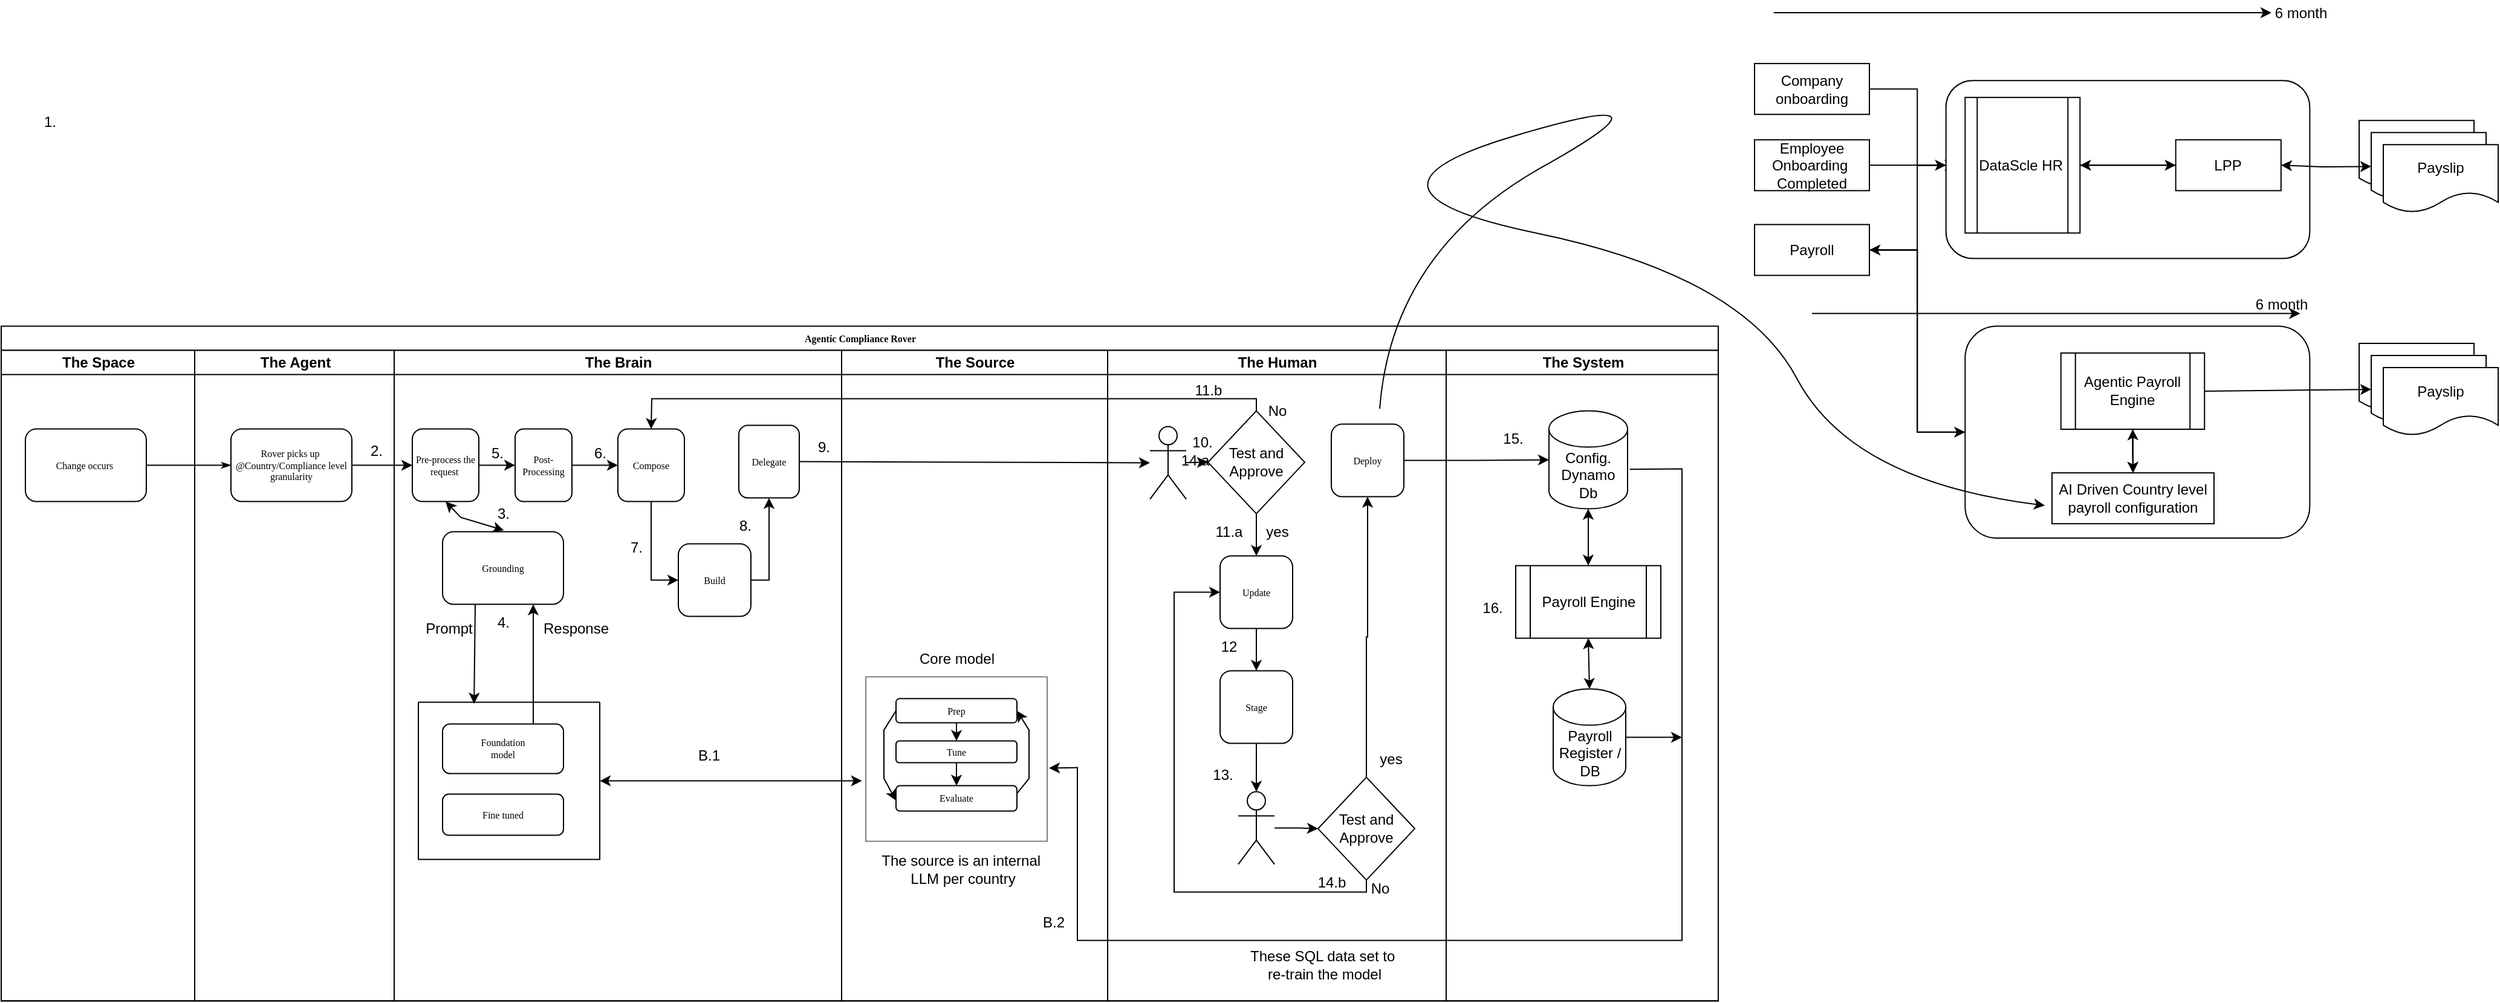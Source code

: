 <mxfile version="26.0.9" pages="2">
  <diagram name="Page-1" id="74e2e168-ea6b-b213-b513-2b3c1d86103e">
    <mxGraphModel dx="1674" dy="907" grid="1" gridSize="10" guides="1" tooltips="1" connect="1" arrows="1" fold="1" page="1" pageScale="1" pageWidth="1100" pageHeight="850" background="none" math="0" shadow="0">
      <root>
        <mxCell id="0" />
        <mxCell id="1" parent="0" />
        <mxCell id="77e6c97f196da883-1" value="Agentic Compliance Rover" style="swimlane;html=1;childLayout=stackLayout;startSize=20;rounded=0;shadow=0;labelBackgroundColor=none;strokeWidth=1;fontFamily=Verdana;fontSize=8;align=center;" parent="1" vertex="1">
          <mxGeometry x="80" y="381.8" width="1420" height="558" as="geometry" />
        </mxCell>
        <mxCell id="77e6c97f196da883-2" value="The Space" style="swimlane;html=1;startSize=20;" parent="77e6c97f196da883-1" vertex="1">
          <mxGeometry y="20" width="160" height="538" as="geometry" />
        </mxCell>
        <mxCell id="77e6c97f196da883-8" value="Change occurs&amp;nbsp;" style="rounded=1;whiteSpace=wrap;html=1;shadow=0;labelBackgroundColor=none;strokeWidth=1;fontFamily=Verdana;fontSize=8;align=center;" parent="77e6c97f196da883-2" vertex="1">
          <mxGeometry x="20" y="65" width="100" height="60" as="geometry" />
        </mxCell>
        <mxCell id="77e6c97f196da883-26" style="edgeStyle=orthogonalEdgeStyle;rounded=1;html=1;labelBackgroundColor=none;startArrow=none;startFill=0;startSize=5;endArrow=classicThin;endFill=1;endSize=5;jettySize=auto;orthogonalLoop=1;strokeWidth=1;fontFamily=Verdana;fontSize=8" parent="77e6c97f196da883-1" source="77e6c97f196da883-8" target="77e6c97f196da883-11" edge="1">
          <mxGeometry relative="1" as="geometry" />
        </mxCell>
        <mxCell id="77e6c97f196da883-3" value="The Agent" style="swimlane;html=1;startSize=20;" parent="77e6c97f196da883-1" vertex="1">
          <mxGeometry x="160" y="20" width="165" height="538" as="geometry" />
        </mxCell>
        <mxCell id="77e6c97f196da883-11" value="Rover picks up&amp;nbsp;&lt;div&gt;@Country/Compliance level granularity&lt;/div&gt;" style="rounded=1;whiteSpace=wrap;html=1;shadow=0;labelBackgroundColor=none;strokeWidth=1;fontFamily=Verdana;fontSize=8;align=center;" parent="77e6c97f196da883-3" vertex="1">
          <mxGeometry x="30" y="65" width="100" height="60" as="geometry" />
        </mxCell>
        <mxCell id="560VugEVmW1fnqmGFaWP-62" value="2." style="text;html=1;align=center;verticalAlign=middle;resizable=0;points=[];autosize=1;strokeColor=none;fillColor=none;" parent="77e6c97f196da883-3" vertex="1">
          <mxGeometry x="135" y="68" width="30" height="30" as="geometry" />
        </mxCell>
        <mxCell id="77e6c97f196da883-4" value="The Brain" style="swimlane;html=1;startSize=20;" parent="77e6c97f196da883-1" vertex="1">
          <mxGeometry x="325" y="20" width="370" height="538" as="geometry" />
        </mxCell>
        <mxCell id="560VugEVmW1fnqmGFaWP-27" style="edgeStyle=orthogonalEdgeStyle;rounded=0;orthogonalLoop=1;jettySize=auto;html=1;exitX=1;exitY=0.5;exitDx=0;exitDy=0;entryX=0;entryY=0.5;entryDx=0;entryDy=0;" parent="77e6c97f196da883-4" source="77e6c97f196da883-12" target="560VugEVmW1fnqmGFaWP-24" edge="1">
          <mxGeometry relative="1" as="geometry" />
        </mxCell>
        <mxCell id="77e6c97f196da883-12" value="Pre-process the request&amp;nbsp;" style="rounded=1;whiteSpace=wrap;html=1;shadow=0;labelBackgroundColor=none;strokeWidth=1;fontFamily=Verdana;fontSize=8;align=center;" parent="77e6c97f196da883-4" vertex="1">
          <mxGeometry x="15" y="65" width="55" height="60" as="geometry" />
        </mxCell>
        <mxCell id="560VugEVmW1fnqmGFaWP-3" value="Grounding" style="rounded=1;whiteSpace=wrap;html=1;shadow=0;labelBackgroundColor=none;strokeWidth=1;fontFamily=Verdana;fontSize=8;align=center;" parent="77e6c97f196da883-4" vertex="1">
          <mxGeometry x="40" y="150" width="100" height="60" as="geometry" />
        </mxCell>
        <mxCell id="560VugEVmW1fnqmGFaWP-1" value="" style="endArrow=classic;html=1;rounded=0;exitX=0.5;exitY=1;exitDx=0;exitDy=0;entryX=0.307;entryY=0.009;entryDx=0;entryDy=0;entryPerimeter=0;" parent="77e6c97f196da883-4" target="560VugEVmW1fnqmGFaWP-15" edge="1">
          <mxGeometry width="50" height="50" relative="1" as="geometry">
            <mxPoint x="67" y="210" as="sourcePoint" />
            <mxPoint x="67" y="260" as="targetPoint" />
          </mxGeometry>
        </mxCell>
        <mxCell id="77e6c97f196da883-15" value="Foundation&lt;div&gt;model&lt;/div&gt;" style="rounded=1;whiteSpace=wrap;html=1;shadow=0;labelBackgroundColor=none;strokeWidth=1;fontFamily=Verdana;fontSize=8;align=center;" parent="77e6c97f196da883-4" vertex="1">
          <mxGeometry x="40" y="309" width="100" height="41" as="geometry" />
        </mxCell>
        <mxCell id="560VugEVmW1fnqmGFaWP-15" value="" style="swimlane;startSize=0;" parent="77e6c97f196da883-4" vertex="1">
          <mxGeometry x="20" y="291" width="150" height="130" as="geometry" />
        </mxCell>
        <mxCell id="560VugEVmW1fnqmGFaWP-8" value="Fine tuned" style="rounded=1;whiteSpace=wrap;html=1;shadow=0;labelBackgroundColor=none;strokeWidth=1;fontFamily=Verdana;fontSize=8;align=center;" parent="560VugEVmW1fnqmGFaWP-15" vertex="1">
          <mxGeometry x="20" y="76" width="100" height="34" as="geometry" />
        </mxCell>
        <mxCell id="560VugEVmW1fnqmGFaWP-20" value="" style="endArrow=classic;html=1;rounded=0;exitX=0.75;exitY=0;exitDx=0;exitDy=0;entryX=0.75;entryY=1;entryDx=0;entryDy=0;" parent="77e6c97f196da883-4" source="77e6c97f196da883-15" target="560VugEVmW1fnqmGFaWP-3" edge="1">
          <mxGeometry width="50" height="50" relative="1" as="geometry">
            <mxPoint x="70" y="170" as="sourcePoint" />
            <mxPoint x="120" y="120" as="targetPoint" />
          </mxGeometry>
        </mxCell>
        <mxCell id="560VugEVmW1fnqmGFaWP-22" value="Response" style="text;html=1;align=center;verticalAlign=middle;resizable=0;points=[];autosize=1;strokeColor=none;fillColor=none;" parent="77e6c97f196da883-4" vertex="1">
          <mxGeometry x="110" y="215" width="80" height="30" as="geometry" />
        </mxCell>
        <mxCell id="560VugEVmW1fnqmGFaWP-29" value="" style="edgeStyle=orthogonalEdgeStyle;rounded=0;orthogonalLoop=1;jettySize=auto;html=1;" parent="77e6c97f196da883-4" source="560VugEVmW1fnqmGFaWP-24" target="560VugEVmW1fnqmGFaWP-28" edge="1">
          <mxGeometry relative="1" as="geometry" />
        </mxCell>
        <mxCell id="560VugEVmW1fnqmGFaWP-24" value="Post-Processing" style="rounded=1;whiteSpace=wrap;html=1;shadow=0;labelBackgroundColor=none;strokeWidth=1;fontFamily=Verdana;fontSize=8;align=center;" parent="77e6c97f196da883-4" vertex="1">
          <mxGeometry x="100" y="65" width="47" height="60" as="geometry" />
        </mxCell>
        <mxCell id="560VugEVmW1fnqmGFaWP-31" value="" style="edgeStyle=orthogonalEdgeStyle;rounded=0;orthogonalLoop=1;jettySize=auto;html=1;entryX=0;entryY=0.5;entryDx=0;entryDy=0;" parent="77e6c97f196da883-4" source="560VugEVmW1fnqmGFaWP-28" target="560VugEVmW1fnqmGFaWP-30" edge="1">
          <mxGeometry relative="1" as="geometry">
            <Array as="points">
              <mxPoint x="212" y="190" />
            </Array>
          </mxGeometry>
        </mxCell>
        <mxCell id="560VugEVmW1fnqmGFaWP-28" value="Compose" style="rounded=1;whiteSpace=wrap;html=1;shadow=0;labelBackgroundColor=none;strokeWidth=1;fontFamily=Verdana;fontSize=8;align=center;" parent="77e6c97f196da883-4" vertex="1">
          <mxGeometry x="185" y="65" width="55" height="60" as="geometry" />
        </mxCell>
        <mxCell id="560VugEVmW1fnqmGFaWP-33" value="" style="edgeStyle=orthogonalEdgeStyle;rounded=0;orthogonalLoop=1;jettySize=auto;html=1;exitX=1;exitY=0.5;exitDx=0;exitDy=0;" parent="77e6c97f196da883-4" source="560VugEVmW1fnqmGFaWP-30" target="560VugEVmW1fnqmGFaWP-32" edge="1">
          <mxGeometry relative="1" as="geometry">
            <Array as="points">
              <mxPoint x="310" y="190" />
            </Array>
          </mxGeometry>
        </mxCell>
        <mxCell id="560VugEVmW1fnqmGFaWP-30" value="Build" style="rounded=1;whiteSpace=wrap;html=1;shadow=0;labelBackgroundColor=none;strokeWidth=1;fontFamily=Verdana;fontSize=8;align=center;" parent="77e6c97f196da883-4" vertex="1">
          <mxGeometry x="235" y="160" width="60" height="60" as="geometry" />
        </mxCell>
        <mxCell id="560VugEVmW1fnqmGFaWP-21" value="Prompt" style="text;html=1;align=center;verticalAlign=middle;resizable=0;points=[];autosize=1;strokeColor=none;fillColor=none;" parent="77e6c97f196da883-4" vertex="1">
          <mxGeometry x="15" y="215" width="60" height="30" as="geometry" />
        </mxCell>
        <mxCell id="560VugEVmW1fnqmGFaWP-32" value="Delegate" style="rounded=1;whiteSpace=wrap;html=1;shadow=0;labelBackgroundColor=none;strokeWidth=1;fontFamily=Verdana;fontSize=8;align=center;" parent="77e6c97f196da883-4" vertex="1">
          <mxGeometry x="285" y="62" width="50" height="60" as="geometry" />
        </mxCell>
        <mxCell id="560VugEVmW1fnqmGFaWP-63" value="" style="endArrow=classic;startArrow=classic;html=1;rounded=0;entryX=0.5;entryY=1;entryDx=0;entryDy=0;exitX=0.522;exitY=0.961;exitDx=0;exitDy=0;exitPerimeter=0;" parent="77e6c97f196da883-4" source="560VugEVmW1fnqmGFaWP-64" target="77e6c97f196da883-12" edge="1">
          <mxGeometry width="50" height="50" relative="1" as="geometry">
            <mxPoint x="-30" y="190" as="sourcePoint" />
            <mxPoint x="20" y="140" as="targetPoint" />
            <Array as="points">
              <mxPoint x="55" y="138" />
            </Array>
          </mxGeometry>
        </mxCell>
        <mxCell id="560VugEVmW1fnqmGFaWP-64" value="3." style="text;html=1;align=center;verticalAlign=middle;resizable=0;points=[];autosize=1;strokeColor=none;fillColor=none;" parent="77e6c97f196da883-4" vertex="1">
          <mxGeometry x="75" y="120" width="30" height="30" as="geometry" />
        </mxCell>
        <mxCell id="560VugEVmW1fnqmGFaWP-65" value="4." style="text;html=1;align=center;verticalAlign=middle;resizable=0;points=[];autosize=1;strokeColor=none;fillColor=none;" parent="77e6c97f196da883-4" vertex="1">
          <mxGeometry x="75" y="210" width="30" height="30" as="geometry" />
        </mxCell>
        <mxCell id="560VugEVmW1fnqmGFaWP-66" value="5." style="text;html=1;align=center;verticalAlign=middle;resizable=0;points=[];autosize=1;strokeColor=none;fillColor=none;" parent="77e6c97f196da883-4" vertex="1">
          <mxGeometry x="70" y="70" width="30" height="30" as="geometry" />
        </mxCell>
        <mxCell id="560VugEVmW1fnqmGFaWP-67" value="6." style="text;html=1;align=center;verticalAlign=middle;resizable=0;points=[];autosize=1;strokeColor=none;fillColor=none;" parent="77e6c97f196da883-4" vertex="1">
          <mxGeometry x="155" y="70" width="30" height="30" as="geometry" />
        </mxCell>
        <mxCell id="560VugEVmW1fnqmGFaWP-68" value="7." style="text;html=1;align=center;verticalAlign=middle;resizable=0;points=[];autosize=1;strokeColor=none;fillColor=none;" parent="77e6c97f196da883-4" vertex="1">
          <mxGeometry x="185" y="148" width="30" height="30" as="geometry" />
        </mxCell>
        <mxCell id="560VugEVmW1fnqmGFaWP-78" value="8." style="text;html=1;align=center;verticalAlign=middle;resizable=0;points=[];autosize=1;strokeColor=none;fillColor=none;" parent="77e6c97f196da883-4" vertex="1">
          <mxGeometry x="275" y="130" width="30" height="30" as="geometry" />
        </mxCell>
        <mxCell id="560VugEVmW1fnqmGFaWP-79" value="9." style="text;html=1;align=center;verticalAlign=middle;resizable=0;points=[];autosize=1;strokeColor=none;fillColor=none;" parent="77e6c97f196da883-4" vertex="1">
          <mxGeometry x="340" y="65" width="30" height="30" as="geometry" />
        </mxCell>
        <mxCell id="560VugEVmW1fnqmGFaWP-108" value="B.1" style="text;html=1;align=center;verticalAlign=middle;resizable=0;points=[];autosize=1;strokeColor=none;fillColor=none;" parent="77e6c97f196da883-4" vertex="1">
          <mxGeometry x="240" y="320" width="40" height="30" as="geometry" />
        </mxCell>
        <mxCell id="77e6c97f196da883-5" value="The Source" style="swimlane;html=1;startSize=20;" parent="77e6c97f196da883-1" vertex="1">
          <mxGeometry x="695" y="20" width="220" height="538" as="geometry" />
        </mxCell>
        <mxCell id="560VugEVmW1fnqmGFaWP-13" value="" style="swimlane;startSize=0;fillColor=light-dark(#121212,#EDEDED);opacity=50;" parent="77e6c97f196da883-5" vertex="1">
          <mxGeometry x="20" y="270" width="150" height="136" as="geometry" />
        </mxCell>
        <mxCell id="77e6c97f196da883-17" value="Prep" style="rounded=1;whiteSpace=wrap;html=1;shadow=0;labelBackgroundColor=none;strokeWidth=1;fontFamily=Verdana;fontSize=8;align=center;" parent="560VugEVmW1fnqmGFaWP-13" vertex="1">
          <mxGeometry x="25" y="18" width="100" height="20" as="geometry" />
        </mxCell>
        <mxCell id="560VugEVmW1fnqmGFaWP-10" value="Evaluate" style="rounded=1;whiteSpace=wrap;html=1;shadow=0;labelBackgroundColor=none;strokeWidth=1;fontFamily=Verdana;fontSize=8;align=center;" parent="560VugEVmW1fnqmGFaWP-13" vertex="1">
          <mxGeometry x="25" y="90" width="100" height="21" as="geometry" />
        </mxCell>
        <mxCell id="560VugEVmW1fnqmGFaWP-16" value="" style="endArrow=classic;html=1;rounded=0;entryX=1;entryY=0.5;entryDx=0;entryDy=0;exitX=1;exitY=0.5;exitDx=0;exitDy=0;" parent="560VugEVmW1fnqmGFaWP-13" target="77e6c97f196da883-17" edge="1">
          <mxGeometry width="50" height="50" relative="1" as="geometry">
            <mxPoint x="125" y="96.5" as="sourcePoint" />
            <mxPoint x="10" y="192" as="targetPoint" />
            <Array as="points">
              <mxPoint x="135" y="84" />
              <mxPoint x="135" y="64" />
              <mxPoint x="135" y="44" />
            </Array>
          </mxGeometry>
        </mxCell>
        <mxCell id="560VugEVmW1fnqmGFaWP-18" value="" style="endArrow=classic;html=1;rounded=0;entryX=0;entryY=0.75;entryDx=0;entryDy=0;exitX=0;exitY=0.5;exitDx=0;exitDy=0;" parent="560VugEVmW1fnqmGFaWP-13" source="77e6c97f196da883-17" edge="1">
          <mxGeometry width="50" height="50" relative="1" as="geometry">
            <mxPoint x="25" y="-35" as="sourcePoint" />
            <mxPoint x="25" y="102.25" as="targetPoint" />
            <Array as="points">
              <mxPoint x="15" y="44" />
              <mxPoint x="15" y="84" />
            </Array>
          </mxGeometry>
        </mxCell>
        <mxCell id="560VugEVmW1fnqmGFaWP-9" value="Tune" style="rounded=1;whiteSpace=wrap;html=1;shadow=0;labelBackgroundColor=none;strokeWidth=1;fontFamily=Verdana;fontSize=8;align=center;" parent="560VugEVmW1fnqmGFaWP-13" vertex="1">
          <mxGeometry x="25" y="53" width="100" height="18" as="geometry" />
        </mxCell>
        <mxCell id="560VugEVmW1fnqmGFaWP-73" value="" style="endArrow=classic;html=1;rounded=0;exitX=0.5;exitY=1;exitDx=0;exitDy=0;entryX=0.5;entryY=0;entryDx=0;entryDy=0;" parent="560VugEVmW1fnqmGFaWP-13" source="560VugEVmW1fnqmGFaWP-9" target="560VugEVmW1fnqmGFaWP-10" edge="1">
          <mxGeometry width="50" height="50" relative="1" as="geometry">
            <mxPoint x="-15" y="59" as="sourcePoint" />
            <mxPoint x="75" y="85" as="targetPoint" />
          </mxGeometry>
        </mxCell>
        <mxCell id="560VugEVmW1fnqmGFaWP-76" value="" style="endArrow=classic;html=1;rounded=0;exitX=0.5;exitY=1;exitDx=0;exitDy=0;entryX=0.5;entryY=0;entryDx=0;entryDy=0;" parent="560VugEVmW1fnqmGFaWP-13" source="77e6c97f196da883-17" target="560VugEVmW1fnqmGFaWP-9" edge="1">
          <mxGeometry width="50" height="50" relative="1" as="geometry">
            <mxPoint x="-15" y="8" as="sourcePoint" />
            <mxPoint x="35" y="-42" as="targetPoint" />
          </mxGeometry>
        </mxCell>
        <mxCell id="560VugEVmW1fnqmGFaWP-23" value="The source is an internal&amp;nbsp;&lt;div&gt;LLM per country&lt;/div&gt;" style="text;html=1;align=center;verticalAlign=middle;resizable=0;points=[];autosize=1;strokeColor=none;fillColor=none;" parent="77e6c97f196da883-5" vertex="1">
          <mxGeometry x="20" y="409" width="160" height="40" as="geometry" />
        </mxCell>
        <mxCell id="560VugEVmW1fnqmGFaWP-14" value="Core model" style="text;html=1;align=center;verticalAlign=middle;resizable=0;points=[];autosize=1;strokeColor=none;fillColor=none;" parent="77e6c97f196da883-5" vertex="1">
          <mxGeometry x="50" y="240" width="90" height="30" as="geometry" />
        </mxCell>
        <mxCell id="560VugEVmW1fnqmGFaWP-109" value="B.2" style="text;html=1;align=center;verticalAlign=middle;resizable=0;points=[];autosize=1;strokeColor=none;fillColor=none;" parent="77e6c97f196da883-5" vertex="1">
          <mxGeometry x="155" y="458" width="40" height="30" as="geometry" />
        </mxCell>
        <mxCell id="77e6c97f196da883-6" value="The Human" style="swimlane;html=1;startSize=20;" parent="77e6c97f196da883-1" vertex="1">
          <mxGeometry x="915" y="20" width="280" height="538" as="geometry" />
        </mxCell>
        <mxCell id="560VugEVmW1fnqmGFaWP-19" value="" style="shape=umlActor;verticalLabelPosition=bottom;verticalAlign=top;html=1;outlineConnect=0;" parent="77e6c97f196da883-6" vertex="1">
          <mxGeometry x="35" y="63" width="30" height="60" as="geometry" />
        </mxCell>
        <mxCell id="560VugEVmW1fnqmGFaWP-38" value="Test and&lt;div&gt;Approve&lt;/div&gt;" style="rhombus;whiteSpace=wrap;html=1;verticalAlign=middle;align=center;" parent="77e6c97f196da883-6" vertex="1">
          <mxGeometry x="83" y="50" width="80" height="85" as="geometry" />
        </mxCell>
        <mxCell id="560VugEVmW1fnqmGFaWP-42" value="Update" style="rounded=1;whiteSpace=wrap;html=1;shadow=0;labelBackgroundColor=none;strokeWidth=1;fontFamily=Verdana;fontSize=8;align=center;" parent="77e6c97f196da883-6" vertex="1">
          <mxGeometry x="93" y="170" width="60" height="60" as="geometry" />
        </mxCell>
        <mxCell id="560VugEVmW1fnqmGFaWP-97" value="" style="edgeStyle=orthogonalEdgeStyle;rounded=0;orthogonalLoop=1;jettySize=auto;html=1;" parent="77e6c97f196da883-6" source="560VugEVmW1fnqmGFaWP-43" target="560VugEVmW1fnqmGFaWP-94" edge="1">
          <mxGeometry relative="1" as="geometry" />
        </mxCell>
        <mxCell id="560VugEVmW1fnqmGFaWP-43" value="Stage" style="rounded=1;whiteSpace=wrap;html=1;shadow=0;labelBackgroundColor=none;strokeWidth=1;fontFamily=Verdana;fontSize=8;align=center;" parent="77e6c97f196da883-6" vertex="1">
          <mxGeometry x="93" y="265" width="60" height="60" as="geometry" />
        </mxCell>
        <mxCell id="560VugEVmW1fnqmGFaWP-44" value="" style="edgeStyle=orthogonalEdgeStyle;rounded=0;orthogonalLoop=1;jettySize=auto;html=1;" parent="77e6c97f196da883-6" source="560VugEVmW1fnqmGFaWP-42" target="560VugEVmW1fnqmGFaWP-43" edge="1">
          <mxGeometry relative="1" as="geometry" />
        </mxCell>
        <mxCell id="560VugEVmW1fnqmGFaWP-41" value="yes" style="text;html=1;align=center;verticalAlign=middle;resizable=0;points=[];autosize=1;strokeColor=none;fillColor=none;" parent="77e6c97f196da883-6" vertex="1">
          <mxGeometry x="120" y="135" width="40" height="30" as="geometry" />
        </mxCell>
        <mxCell id="560VugEVmW1fnqmGFaWP-52" value="No" style="text;html=1;align=center;verticalAlign=middle;resizable=0;points=[];autosize=1;strokeColor=none;fillColor=none;" parent="77e6c97f196da883-6" vertex="1">
          <mxGeometry x="120" y="35" width="40" height="30" as="geometry" />
        </mxCell>
        <mxCell id="560VugEVmW1fnqmGFaWP-47" value="Deploy" style="rounded=1;whiteSpace=wrap;html=1;shadow=0;labelBackgroundColor=none;strokeWidth=1;fontFamily=Verdana;fontSize=8;align=center;" parent="77e6c97f196da883-6" vertex="1">
          <mxGeometry x="185" y="61" width="60" height="60" as="geometry" />
        </mxCell>
        <mxCell id="560VugEVmW1fnqmGFaWP-48" value="" style="edgeStyle=orthogonalEdgeStyle;rounded=0;orthogonalLoop=1;jettySize=auto;html=1;exitX=0.5;exitY=0;exitDx=0;exitDy=0;" parent="77e6c97f196da883-6" source="560VugEVmW1fnqmGFaWP-98" target="560VugEVmW1fnqmGFaWP-47" edge="1">
          <mxGeometry relative="1" as="geometry" />
        </mxCell>
        <mxCell id="560VugEVmW1fnqmGFaWP-57" value="" style="endArrow=classic;html=1;rounded=0;exitX=0.5;exitY=1;exitDx=0;exitDy=0;entryX=0.5;entryY=0;entryDx=0;entryDy=0;" parent="77e6c97f196da883-6" source="560VugEVmW1fnqmGFaWP-38" target="560VugEVmW1fnqmGFaWP-42" edge="1">
          <mxGeometry width="50" height="50" relative="1" as="geometry">
            <mxPoint x="210" y="190" as="sourcePoint" />
            <mxPoint x="260" y="140" as="targetPoint" />
          </mxGeometry>
        </mxCell>
        <mxCell id="560VugEVmW1fnqmGFaWP-81" value="" style="endArrow=classic;html=1;rounded=0;entryX=0;entryY=0.5;entryDx=0;entryDy=0;" parent="77e6c97f196da883-6" source="560VugEVmW1fnqmGFaWP-19" target="560VugEVmW1fnqmGFaWP-38" edge="1">
          <mxGeometry width="50" height="50" relative="1" as="geometry">
            <mxPoint x="-105" y="58" as="sourcePoint" />
            <mxPoint x="-55" y="8" as="targetPoint" />
          </mxGeometry>
        </mxCell>
        <mxCell id="560VugEVmW1fnqmGFaWP-82" value="10." style="text;html=1;align=center;verticalAlign=middle;resizable=0;points=[];autosize=1;strokeColor=none;fillColor=none;" parent="77e6c97f196da883-6" vertex="1">
          <mxGeometry x="58" y="61" width="40" height="30" as="geometry" />
        </mxCell>
        <mxCell id="560VugEVmW1fnqmGFaWP-83" value="11.a" style="text;html=1;align=center;verticalAlign=middle;resizable=0;points=[];autosize=1;strokeColor=none;fillColor=none;" parent="77e6c97f196da883-6" vertex="1">
          <mxGeometry x="75" y="135" width="50" height="30" as="geometry" />
        </mxCell>
        <mxCell id="560VugEVmW1fnqmGFaWP-84" value="11.b" style="text;html=1;align=center;verticalAlign=middle;resizable=0;points=[];autosize=1;strokeColor=none;fillColor=none;" parent="77e6c97f196da883-6" vertex="1">
          <mxGeometry x="58" y="18" width="50" height="30" as="geometry" />
        </mxCell>
        <mxCell id="560VugEVmW1fnqmGFaWP-85" value="12" style="text;html=1;align=center;verticalAlign=middle;resizable=0;points=[];autosize=1;strokeColor=none;fillColor=none;" parent="77e6c97f196da883-6" vertex="1">
          <mxGeometry x="80" y="230" width="40" height="30" as="geometry" />
        </mxCell>
        <mxCell id="560VugEVmW1fnqmGFaWP-86" value="13." style="text;html=1;align=center;verticalAlign=middle;resizable=0;points=[];autosize=1;strokeColor=none;fillColor=none;" parent="77e6c97f196da883-6" vertex="1">
          <mxGeometry x="75" y="336" width="40" height="30" as="geometry" />
        </mxCell>
        <mxCell id="560VugEVmW1fnqmGFaWP-99" value="" style="edgeStyle=orthogonalEdgeStyle;rounded=0;orthogonalLoop=1;jettySize=auto;html=1;" parent="77e6c97f196da883-6" source="560VugEVmW1fnqmGFaWP-94" target="560VugEVmW1fnqmGFaWP-98" edge="1">
          <mxGeometry relative="1" as="geometry" />
        </mxCell>
        <mxCell id="560VugEVmW1fnqmGFaWP-94" value="" style="shape=umlActor;verticalLabelPosition=bottom;verticalAlign=top;html=1;outlineConnect=0;" parent="77e6c97f196da883-6" vertex="1">
          <mxGeometry x="108" y="365" width="30" height="60" as="geometry" />
        </mxCell>
        <mxCell id="560VugEVmW1fnqmGFaWP-98" value="Test and&lt;div&gt;Approve&lt;/div&gt;" style="rhombus;whiteSpace=wrap;html=1;verticalAlign=middle;align=center;" parent="77e6c97f196da883-6" vertex="1">
          <mxGeometry x="174" y="353" width="80" height="85" as="geometry" />
        </mxCell>
        <mxCell id="560VugEVmW1fnqmGFaWP-101" value="yes" style="text;html=1;align=center;verticalAlign=middle;resizable=0;points=[];autosize=1;strokeColor=none;fillColor=none;" parent="77e6c97f196da883-6" vertex="1">
          <mxGeometry x="214" y="323" width="40" height="30" as="geometry" />
        </mxCell>
        <mxCell id="560VugEVmW1fnqmGFaWP-102" value="" style="endArrow=classic;html=1;rounded=0;entryX=0;entryY=0.5;entryDx=0;entryDy=0;exitX=0.5;exitY=1;exitDx=0;exitDy=0;" parent="77e6c97f196da883-6" source="560VugEVmW1fnqmGFaWP-98" target="560VugEVmW1fnqmGFaWP-42" edge="1">
          <mxGeometry width="50" height="50" relative="1" as="geometry">
            <mxPoint x="215" y="448" as="sourcePoint" />
            <mxPoint x="55" y="198" as="targetPoint" />
            <Array as="points">
              <mxPoint x="214" y="448" />
              <mxPoint x="135" y="448" />
              <mxPoint x="55" y="448" />
              <mxPoint x="55" y="200" />
            </Array>
          </mxGeometry>
        </mxCell>
        <mxCell id="560VugEVmW1fnqmGFaWP-103" value="No" style="text;html=1;align=center;verticalAlign=middle;resizable=0;points=[];autosize=1;strokeColor=none;fillColor=none;" parent="77e6c97f196da883-6" vertex="1">
          <mxGeometry x="205" y="430" width="40" height="30" as="geometry" />
        </mxCell>
        <mxCell id="560VugEVmW1fnqmGFaWP-104" value="14.b" style="text;html=1;align=center;verticalAlign=middle;resizable=0;points=[];autosize=1;strokeColor=none;fillColor=none;" parent="77e6c97f196da883-6" vertex="1">
          <mxGeometry x="160" y="425" width="50" height="30" as="geometry" />
        </mxCell>
        <mxCell id="560VugEVmW1fnqmGFaWP-110" value="These SQL data set to&amp;nbsp;&lt;div&gt;re-train the model&lt;/div&gt;" style="text;html=1;align=center;verticalAlign=middle;resizable=0;points=[];autosize=1;strokeColor=none;fillColor=none;" parent="77e6c97f196da883-6" vertex="1">
          <mxGeometry x="104" y="488" width="150" height="40" as="geometry" />
        </mxCell>
        <mxCell id="560VugEVmW1fnqmGFaWP-2" style="edgeStyle=orthogonalEdgeStyle;rounded=0;orthogonalLoop=1;jettySize=auto;html=1;exitX=1;exitY=0.5;exitDx=0;exitDy=0;entryX=0;entryY=0.5;entryDx=0;entryDy=0;" parent="77e6c97f196da883-1" source="77e6c97f196da883-11" target="77e6c97f196da883-12" edge="1">
          <mxGeometry relative="1" as="geometry" />
        </mxCell>
        <mxCell id="560VugEVmW1fnqmGFaWP-34" value="" style="endArrow=classic;html=1;rounded=0;exitX=1;exitY=0.5;exitDx=0;exitDy=0;" parent="77e6c97f196da883-1" source="560VugEVmW1fnqmGFaWP-32" target="560VugEVmW1fnqmGFaWP-19" edge="1">
          <mxGeometry width="50" height="50" relative="1" as="geometry">
            <mxPoint x="810" y="320" as="sourcePoint" />
            <mxPoint x="860" y="270" as="targetPoint" />
          </mxGeometry>
        </mxCell>
        <mxCell id="560VugEVmW1fnqmGFaWP-51" value="" style="endArrow=classic;html=1;rounded=0;entryX=0.5;entryY=0;entryDx=0;entryDy=0;exitX=0.5;exitY=0;exitDx=0;exitDy=0;" parent="77e6c97f196da883-1" source="560VugEVmW1fnqmGFaWP-38" target="560VugEVmW1fnqmGFaWP-28" edge="1">
          <mxGeometry width="50" height="50" relative="1" as="geometry">
            <mxPoint x="1040" y="70" as="sourcePoint" />
            <mxPoint x="1100" y="25" as="targetPoint" />
            <Array as="points">
              <mxPoint x="1038" y="60" />
              <mxPoint x="538" y="60" />
            </Array>
          </mxGeometry>
        </mxCell>
        <mxCell id="560VugEVmW1fnqmGFaWP-58" value="" style="edgeStyle=orthogonalEdgeStyle;rounded=0;orthogonalLoop=1;jettySize=auto;html=1;" parent="77e6c97f196da883-1" source="560VugEVmW1fnqmGFaWP-47" target="560VugEVmW1fnqmGFaWP-55" edge="1">
          <mxGeometry relative="1" as="geometry" />
        </mxCell>
        <mxCell id="560VugEVmW1fnqmGFaWP-17" value="" style="endArrow=classic;startArrow=classic;html=1;rounded=0;entryX=-0.021;entryY=0.632;entryDx=0;entryDy=0;entryPerimeter=0;" parent="77e6c97f196da883-1" source="560VugEVmW1fnqmGFaWP-15" target="560VugEVmW1fnqmGFaWP-13" edge="1">
          <mxGeometry width="50" height="50" relative="1" as="geometry">
            <mxPoint x="475" y="322.16" as="sourcePoint" />
            <mxPoint x="576.2" y="322.16" as="targetPoint" />
          </mxGeometry>
        </mxCell>
        <mxCell id="560VugEVmW1fnqmGFaWP-106" value="" style="endArrow=classic;html=1;rounded=0;entryX=1.01;entryY=0.555;entryDx=0;entryDy=0;entryPerimeter=0;exitX=1.026;exitY=0.597;exitDx=0;exitDy=0;exitPerimeter=0;" parent="77e6c97f196da883-1" source="560VugEVmW1fnqmGFaWP-55" target="560VugEVmW1fnqmGFaWP-13" edge="1">
          <mxGeometry width="50" height="50" relative="1" as="geometry">
            <mxPoint x="1390" y="108" as="sourcePoint" />
            <mxPoint x="810" y="348" as="targetPoint" />
            <Array as="points">
              <mxPoint x="1390" y="118" />
              <mxPoint x="1390" y="508" />
              <mxPoint x="1130" y="508" />
              <mxPoint x="890" y="508" />
              <mxPoint x="890" y="365" />
            </Array>
          </mxGeometry>
        </mxCell>
        <mxCell id="77e6c97f196da883-7" value="The System" style="swimlane;html=1;startSize=20;" parent="77e6c97f196da883-1" vertex="1">
          <mxGeometry x="1195" y="20" width="225" height="538" as="geometry" />
        </mxCell>
        <mxCell id="560VugEVmW1fnqmGFaWP-49" value="Payroll Engine" style="shape=process;whiteSpace=wrap;html=1;backgroundOutline=1;" parent="77e6c97f196da883-7" vertex="1">
          <mxGeometry x="57.5" y="178" width="120" height="60" as="geometry" />
        </mxCell>
        <mxCell id="560VugEVmW1fnqmGFaWP-55" value="Config. Dynamo Db" style="shape=cylinder3;whiteSpace=wrap;html=1;boundedLbl=1;backgroundOutline=1;size=15;" parent="77e6c97f196da883-7" vertex="1">
          <mxGeometry x="85" y="50" width="65" height="81" as="geometry" />
        </mxCell>
        <mxCell id="560VugEVmW1fnqmGFaWP-60" value="" style="endArrow=classic;startArrow=classic;html=1;rounded=0;exitX=0.5;exitY=0;exitDx=0;exitDy=0;" parent="77e6c97f196da883-7" source="560VugEVmW1fnqmGFaWP-49" target="560VugEVmW1fnqmGFaWP-55" edge="1">
          <mxGeometry width="50" height="50" relative="1" as="geometry">
            <mxPoint x="65" y="185" as="sourcePoint" />
            <mxPoint x="115" y="135" as="targetPoint" />
          </mxGeometry>
        </mxCell>
        <mxCell id="560VugEVmW1fnqmGFaWP-107" style="edgeStyle=orthogonalEdgeStyle;rounded=0;orthogonalLoop=1;jettySize=auto;html=1;exitX=1;exitY=0.5;exitDx=0;exitDy=0;exitPerimeter=0;" parent="77e6c97f196da883-7" source="560VugEVmW1fnqmGFaWP-70" edge="1">
          <mxGeometry relative="1" as="geometry">
            <mxPoint x="195" y="320" as="targetPoint" />
          </mxGeometry>
        </mxCell>
        <mxCell id="560VugEVmW1fnqmGFaWP-70" value="Payroll Register / DB" style="shape=cylinder3;whiteSpace=wrap;html=1;boundedLbl=1;backgroundOutline=1;size=15;" parent="77e6c97f196da883-7" vertex="1">
          <mxGeometry x="88.5" y="280" width="60" height="80" as="geometry" />
        </mxCell>
        <mxCell id="560VugEVmW1fnqmGFaWP-88" value="16." style="text;html=1;align=center;verticalAlign=middle;resizable=0;points=[];autosize=1;strokeColor=none;fillColor=none;" parent="77e6c97f196da883-7" vertex="1">
          <mxGeometry x="17.5" y="198" width="40" height="30" as="geometry" />
        </mxCell>
        <mxCell id="560VugEVmW1fnqmGFaWP-93" value="" style="endArrow=classic;startArrow=classic;html=1;rounded=0;exitX=0.5;exitY=0;exitDx=0;exitDy=0;exitPerimeter=0;entryX=0.5;entryY=1;entryDx=0;entryDy=0;" parent="77e6c97f196da883-7" source="560VugEVmW1fnqmGFaWP-70" target="560VugEVmW1fnqmGFaWP-49" edge="1">
          <mxGeometry width="50" height="50" relative="1" as="geometry">
            <mxPoint x="-100" y="228" as="sourcePoint" />
            <mxPoint x="-50" y="178" as="targetPoint" />
          </mxGeometry>
        </mxCell>
        <mxCell id="560VugEVmW1fnqmGFaWP-105" value="15." style="text;html=1;align=center;verticalAlign=middle;resizable=0;points=[];autosize=1;strokeColor=none;fillColor=none;" parent="77e6c97f196da883-7" vertex="1">
          <mxGeometry x="35" y="58" width="40" height="30" as="geometry" />
        </mxCell>
        <mxCell id="560VugEVmW1fnqmGFaWP-61" value="1." style="text;html=1;align=center;verticalAlign=middle;resizable=0;points=[];autosize=1;strokeColor=none;fillColor=none;" parent="1" vertex="1">
          <mxGeometry x="105" y="198" width="30" height="30" as="geometry" />
        </mxCell>
        <mxCell id="560VugEVmW1fnqmGFaWP-100" value="14.a" style="text;html=1;align=center;verticalAlign=middle;resizable=0;points=[];autosize=1;strokeColor=none;fillColor=none;" parent="1" vertex="1">
          <mxGeometry x="1042" y="478" width="50" height="30" as="geometry" />
        </mxCell>
        <mxCell id="dy4r_CWOOpHpVZgghmri-1" style="edgeStyle=orthogonalEdgeStyle;rounded=0;orthogonalLoop=1;jettySize=auto;html=1;exitX=1;exitY=0.5;exitDx=0;exitDy=0;entryX=0;entryY=0.5;entryDx=0;entryDy=0;" edge="1" parent="1" source="dy4r_CWOOpHpVZgghmri-2" target="dy4r_CWOOpHpVZgghmri-9">
          <mxGeometry relative="1" as="geometry" />
        </mxCell>
        <mxCell id="dy4r_CWOOpHpVZgghmri-2" value="Company onboarding" style="rounded=0;whiteSpace=wrap;html=1;" vertex="1" parent="1">
          <mxGeometry x="1530" y="164.559" width="95" height="42.047" as="geometry" />
        </mxCell>
        <mxCell id="dy4r_CWOOpHpVZgghmri-3" style="edgeStyle=orthogonalEdgeStyle;rounded=0;orthogonalLoop=1;jettySize=auto;html=1;" edge="1" parent="1" source="dy4r_CWOOpHpVZgghmri-4">
          <mxGeometry relative="1" as="geometry">
            <mxPoint x="1696.25" y="248.654" as="targetPoint" />
          </mxGeometry>
        </mxCell>
        <mxCell id="dy4r_CWOOpHpVZgghmri-4" value="Employee Onboarding&amp;nbsp;&lt;div&gt;Completed&lt;/div&gt;" style="rounded=0;whiteSpace=wrap;html=1;" vertex="1" parent="1">
          <mxGeometry x="1530" y="227.63" width="95" height="42.047" as="geometry" />
        </mxCell>
        <mxCell id="dy4r_CWOOpHpVZgghmri-5" value="" style="rounded=1;whiteSpace=wrap;html=1;" vertex="1" parent="1">
          <mxGeometry x="1688.333" y="178.575" width="300.833" height="147.165" as="geometry" />
        </mxCell>
        <mxCell id="dy4r_CWOOpHpVZgghmri-6" style="rounded=0;orthogonalLoop=1;jettySize=auto;html=1;entryX=0;entryY=0.476;entryDx=0;entryDy=0;exitX=1;exitY=0.5;exitDx=0;exitDy=0;entryPerimeter=0;" edge="1" parent="1" source="dy4r_CWOOpHpVZgghmri-7" target="dy4r_CWOOpHpVZgghmri-5">
          <mxGeometry relative="1" as="geometry">
            <Array as="points">
              <mxPoint x="1664.583" y="318.732" />
              <mxPoint x="1664.583" y="248.654" />
            </Array>
          </mxGeometry>
        </mxCell>
        <mxCell id="dy4r_CWOOpHpVZgghmri-7" value="Payroll" style="rounded=0;whiteSpace=wrap;html=1;" vertex="1" parent="1">
          <mxGeometry x="1530" y="297.709" width="95" height="42.047" as="geometry" />
        </mxCell>
        <mxCell id="dy4r_CWOOpHpVZgghmri-8" style="edgeStyle=orthogonalEdgeStyle;rounded=0;orthogonalLoop=1;jettySize=auto;html=1;exitX=1;exitY=0.5;exitDx=0;exitDy=0;entryX=0;entryY=0.5;entryDx=0;entryDy=0;" edge="1" parent="1" source="dy4r_CWOOpHpVZgghmri-9" target="dy4r_CWOOpHpVZgghmri-11">
          <mxGeometry relative="1" as="geometry" />
        </mxCell>
        <mxCell id="dy4r_CWOOpHpVZgghmri-9" value="DataScle HR&amp;nbsp;" style="shape=process;whiteSpace=wrap;html=1;backgroundOutline=1;" vertex="1" parent="1">
          <mxGeometry x="1704.167" y="192.591" width="95" height="112.126" as="geometry" />
        </mxCell>
        <mxCell id="dy4r_CWOOpHpVZgghmri-10" style="edgeStyle=orthogonalEdgeStyle;rounded=0;orthogonalLoop=1;jettySize=auto;html=1;" edge="1" parent="1" source="dy4r_CWOOpHpVZgghmri-11" target="dy4r_CWOOpHpVZgghmri-9">
          <mxGeometry relative="1" as="geometry" />
        </mxCell>
        <mxCell id="dy4r_CWOOpHpVZgghmri-11" value="LPP" style="rounded=0;whiteSpace=wrap;html=1;" vertex="1" parent="1">
          <mxGeometry x="1878.333" y="227.63" width="87.083" height="42.047" as="geometry" />
        </mxCell>
        <mxCell id="dy4r_CWOOpHpVZgghmri-12" style="edgeStyle=orthogonalEdgeStyle;rounded=0;orthogonalLoop=1;jettySize=auto;html=1;entryX=1;entryY=0.5;entryDx=0;entryDy=0;" edge="1" parent="1" source="dy4r_CWOOpHpVZgghmri-13" target="dy4r_CWOOpHpVZgghmri-7">
          <mxGeometry relative="1" as="geometry">
            <mxPoint x="1664.583" y="318.732" as="targetPoint" />
          </mxGeometry>
        </mxCell>
        <mxCell id="dy4r_CWOOpHpVZgghmri-13" value="" style="rounded=1;whiteSpace=wrap;html=1;" vertex="1" parent="1">
          <mxGeometry x="1704.167" y="381.803" width="285" height="175.197" as="geometry" />
        </mxCell>
        <mxCell id="dy4r_CWOOpHpVZgghmri-14" style="edgeStyle=orthogonalEdgeStyle;rounded=0;orthogonalLoop=1;jettySize=auto;html=1;entryX=0.5;entryY=0;entryDx=0;entryDy=0;" edge="1" parent="1" source="dy4r_CWOOpHpVZgghmri-15" target="dy4r_CWOOpHpVZgghmri-22">
          <mxGeometry relative="1" as="geometry" />
        </mxCell>
        <mxCell id="dy4r_CWOOpHpVZgghmri-36" value="" style="edgeStyle=orthogonalEdgeStyle;rounded=0;orthogonalLoop=1;jettySize=auto;html=1;" edge="1" parent="1" source="dy4r_CWOOpHpVZgghmri-15" target="dy4r_CWOOpHpVZgghmri-22">
          <mxGeometry relative="1" as="geometry" />
        </mxCell>
        <mxCell id="dy4r_CWOOpHpVZgghmri-15" value="Agentic Payroll Engine" style="shape=process;whiteSpace=wrap;html=1;backgroundOutline=1;" vertex="1" parent="1">
          <mxGeometry x="1783.377" y="403.938" width="118.75" height="63.071" as="geometry" />
        </mxCell>
        <mxCell id="dy4r_CWOOpHpVZgghmri-16" value="" style="endArrow=classic;html=1;rounded=0;" edge="1" parent="1" target="dy4r_CWOOpHpVZgghmri-17">
          <mxGeometry width="50" height="50" relative="1" as="geometry">
            <mxPoint x="1545.833" y="122.512" as="sourcePoint" />
            <mxPoint x="1981.25" y="122.512" as="targetPoint" />
            <Array as="points">
              <mxPoint x="1545.833" y="122.512" />
            </Array>
          </mxGeometry>
        </mxCell>
        <mxCell id="dy4r_CWOOpHpVZgghmri-17" value="6 month" style="text;html=1;align=center;verticalAlign=middle;whiteSpace=wrap;rounded=0;" vertex="1" parent="1">
          <mxGeometry x="1957.5" y="112" width="47.5" height="21.024" as="geometry" />
        </mxCell>
        <mxCell id="dy4r_CWOOpHpVZgghmri-18" value="6 month" style="text;html=1;align=center;verticalAlign=middle;whiteSpace=wrap;rounded=0;" vertex="1" parent="1">
          <mxGeometry x="1941.667" y="353.772" width="47.5" height="21.024" as="geometry" />
        </mxCell>
        <mxCell id="dy4r_CWOOpHpVZgghmri-19" style="edgeStyle=orthogonalEdgeStyle;rounded=0;orthogonalLoop=1;jettySize=auto;html=1;exitX=1;exitY=0.5;exitDx=0;exitDy=0;" edge="1" parent="1">
          <mxGeometry relative="1" as="geometry">
            <mxPoint x="1981.25" y="371.291" as="targetPoint" />
            <mxPoint x="1577.5" y="371.291" as="sourcePoint" />
          </mxGeometry>
        </mxCell>
        <mxCell id="dy4r_CWOOpHpVZgghmri-20" style="edgeStyle=orthogonalEdgeStyle;rounded=0;orthogonalLoop=1;jettySize=auto;html=1;entryX=0;entryY=0.5;entryDx=0;entryDy=0;" edge="1" parent="1" source="dy4r_CWOOpHpVZgghmri-7" target="dy4r_CWOOpHpVZgghmri-13">
          <mxGeometry relative="1" as="geometry">
            <mxPoint x="1703.375" y="455.386" as="targetPoint" />
            <Array as="points">
              <mxPoint x="1664.583" y="318.732" />
              <mxPoint x="1664.583" y="469.402" />
            </Array>
          </mxGeometry>
        </mxCell>
        <mxCell id="dy4r_CWOOpHpVZgghmri-21" style="edgeStyle=orthogonalEdgeStyle;rounded=0;orthogonalLoop=1;jettySize=auto;html=1;entryX=0.5;entryY=1;entryDx=0;entryDy=0;" edge="1" parent="1" source="dy4r_CWOOpHpVZgghmri-22" target="dy4r_CWOOpHpVZgghmri-15">
          <mxGeometry relative="1" as="geometry">
            <mxPoint x="1834.792" y="465.898" as="targetPoint" />
          </mxGeometry>
        </mxCell>
        <mxCell id="dy4r_CWOOpHpVZgghmri-22" value="AI Driven Country level payroll configuration" style="rounded=0;whiteSpace=wrap;html=1;" vertex="1" parent="1">
          <mxGeometry x="1776" y="503.07" width="134" height="42.05" as="geometry" />
        </mxCell>
        <mxCell id="dy4r_CWOOpHpVZgghmri-23" value="" style="shape=document;whiteSpace=wrap;html=1;boundedLbl=1;" vertex="1" parent="1">
          <mxGeometry x="2030" y="211.614" width="95" height="56.063" as="geometry" />
        </mxCell>
        <mxCell id="dy4r_CWOOpHpVZgghmri-24" value="" style="shape=document;whiteSpace=wrap;html=1;boundedLbl=1;" vertex="1" parent="1">
          <mxGeometry x="2040" y="221.614" width="95" height="56.063" as="geometry" />
        </mxCell>
        <mxCell id="dy4r_CWOOpHpVZgghmri-25" value="Payslip" style="shape=document;whiteSpace=wrap;html=1;boundedLbl=1;" vertex="1" parent="1">
          <mxGeometry x="2050" y="231.614" width="95" height="56.063" as="geometry" />
        </mxCell>
        <mxCell id="dy4r_CWOOpHpVZgghmri-26" value="" style="shape=document;whiteSpace=wrap;html=1;boundedLbl=1;" vertex="1" parent="1">
          <mxGeometry x="2030" y="396.004" width="95" height="56.063" as="geometry" />
        </mxCell>
        <mxCell id="dy4r_CWOOpHpVZgghmri-27" value="" style="shape=document;whiteSpace=wrap;html=1;boundedLbl=1;" vertex="1" parent="1">
          <mxGeometry x="2040" y="406.004" width="95" height="56.063" as="geometry" />
        </mxCell>
        <mxCell id="dy4r_CWOOpHpVZgghmri-28" value="Payslip" style="shape=document;whiteSpace=wrap;html=1;boundedLbl=1;" vertex="1" parent="1">
          <mxGeometry x="2050" y="416.004" width="95" height="56.063" as="geometry" />
        </mxCell>
        <mxCell id="dy4r_CWOOpHpVZgghmri-33" value="" style="curved=1;endArrow=classic;html=1;rounded=0;entryX=0.231;entryY=0.846;entryDx=0;entryDy=0;entryPerimeter=0;" edge="1" parent="1" target="dy4r_CWOOpHpVZgghmri-13">
          <mxGeometry width="50" height="50" relative="1" as="geometry">
            <mxPoint x="1220" y="450" as="sourcePoint" />
            <mxPoint x="1230" y="269.68" as="targetPoint" />
            <Array as="points">
              <mxPoint x="1230" y="319.68" />
              <mxPoint x="1480" y="180" />
              <mxPoint x="1180" y="269.68" />
              <mxPoint x="1520" y="340" />
              <mxPoint x="1610" y="510" />
            </Array>
          </mxGeometry>
        </mxCell>
        <mxCell id="dy4r_CWOOpHpVZgghmri-34" value="" style="endArrow=classic;startArrow=classic;html=1;rounded=0;entryX=0;entryY=0.5;entryDx=0;entryDy=0;exitX=1;exitY=0.5;exitDx=0;exitDy=0;" edge="1" parent="1" source="dy4r_CWOOpHpVZgghmri-11" target="dy4r_CWOOpHpVZgghmri-24">
          <mxGeometry width="50" height="50" relative="1" as="geometry">
            <mxPoint x="2240" y="450" as="sourcePoint" />
            <mxPoint x="2290" y="400" as="targetPoint" />
            <Array as="points">
              <mxPoint x="2000" y="250" />
            </Array>
          </mxGeometry>
        </mxCell>
        <mxCell id="dy4r_CWOOpHpVZgghmri-35" value="" style="endArrow=classic;html=1;rounded=0;entryX=0;entryY=0.5;entryDx=0;entryDy=0;exitX=1;exitY=0.5;exitDx=0;exitDy=0;" edge="1" parent="1" source="dy4r_CWOOpHpVZgghmri-15" target="dy4r_CWOOpHpVZgghmri-27">
          <mxGeometry width="50" height="50" relative="1" as="geometry">
            <mxPoint x="1989.17" y="475" as="sourcePoint" />
            <mxPoint x="2039.17" y="425" as="targetPoint" />
          </mxGeometry>
        </mxCell>
      </root>
    </mxGraphModel>
  </diagram>
  <diagram id="YEwY5aXwX0sle1M0cJ1a" name="Page-2">
    <mxGraphModel dx="1034" dy="597" grid="1" gridSize="10" guides="1" tooltips="1" connect="1" arrows="1" fold="1" page="1" pageScale="1" pageWidth="850" pageHeight="1100" math="0" shadow="0">
      <root>
        <mxCell id="0" />
        <mxCell id="1" parent="0" />
        <mxCell id="QiVMDzDQa35_hn1vCoY0-1" style="edgeStyle=orthogonalEdgeStyle;rounded=0;orthogonalLoop=1;jettySize=auto;html=1;exitX=1;exitY=0.5;exitDx=0;exitDy=0;entryX=0;entryY=0.5;entryDx=0;entryDy=0;" edge="1" parent="1" source="QiVMDzDQa35_hn1vCoY0-2" target="QiVMDzDQa35_hn1vCoY0-9">
          <mxGeometry relative="1" as="geometry" />
        </mxCell>
        <mxCell id="QiVMDzDQa35_hn1vCoY0-2" value="Company onboarding" style="rounded=0;whiteSpace=wrap;html=1;" vertex="1" parent="1">
          <mxGeometry x="200" y="312.559" width="95" height="42.047" as="geometry" />
        </mxCell>
        <mxCell id="QiVMDzDQa35_hn1vCoY0-3" style="edgeStyle=orthogonalEdgeStyle;rounded=0;orthogonalLoop=1;jettySize=auto;html=1;" edge="1" parent="1" source="QiVMDzDQa35_hn1vCoY0-4">
          <mxGeometry relative="1" as="geometry">
            <mxPoint x="366.25" y="396.654" as="targetPoint" />
          </mxGeometry>
        </mxCell>
        <mxCell id="QiVMDzDQa35_hn1vCoY0-4" value="Employee Onboarding&amp;nbsp;&lt;div&gt;Completed&lt;/div&gt;" style="rounded=0;whiteSpace=wrap;html=1;" vertex="1" parent="1">
          <mxGeometry x="200" y="375.63" width="95" height="42.047" as="geometry" />
        </mxCell>
        <mxCell id="QiVMDzDQa35_hn1vCoY0-5" value="" style="rounded=1;whiteSpace=wrap;html=1;" vertex="1" parent="1">
          <mxGeometry x="358.333" y="326.575" width="300.833" height="147.165" as="geometry" />
        </mxCell>
        <mxCell id="QiVMDzDQa35_hn1vCoY0-6" style="rounded=0;orthogonalLoop=1;jettySize=auto;html=1;entryX=0;entryY=0.476;entryDx=0;entryDy=0;exitX=1;exitY=0.5;exitDx=0;exitDy=0;entryPerimeter=0;" edge="1" parent="1" source="QiVMDzDQa35_hn1vCoY0-7" target="QiVMDzDQa35_hn1vCoY0-5">
          <mxGeometry relative="1" as="geometry">
            <Array as="points">
              <mxPoint x="334.583" y="466.732" />
              <mxPoint x="334.583" y="396.654" />
            </Array>
          </mxGeometry>
        </mxCell>
        <mxCell id="QiVMDzDQa35_hn1vCoY0-7" value="Payroll" style="rounded=0;whiteSpace=wrap;html=1;" vertex="1" parent="1">
          <mxGeometry x="200" y="445.709" width="95" height="42.047" as="geometry" />
        </mxCell>
        <mxCell id="QiVMDzDQa35_hn1vCoY0-8" style="edgeStyle=orthogonalEdgeStyle;rounded=0;orthogonalLoop=1;jettySize=auto;html=1;exitX=1;exitY=0.5;exitDx=0;exitDy=0;entryX=0;entryY=0.5;entryDx=0;entryDy=0;" edge="1" parent="1" source="QiVMDzDQa35_hn1vCoY0-9" target="QiVMDzDQa35_hn1vCoY0-11">
          <mxGeometry relative="1" as="geometry" />
        </mxCell>
        <mxCell id="QiVMDzDQa35_hn1vCoY0-9" value="DataScle HR&amp;nbsp;" style="shape=process;whiteSpace=wrap;html=1;backgroundOutline=1;" vertex="1" parent="1">
          <mxGeometry x="374.167" y="340.591" width="95" height="112.126" as="geometry" />
        </mxCell>
        <mxCell id="QiVMDzDQa35_hn1vCoY0-10" style="edgeStyle=orthogonalEdgeStyle;rounded=0;orthogonalLoop=1;jettySize=auto;html=1;" edge="1" parent="1" source="QiVMDzDQa35_hn1vCoY0-11" target="QiVMDzDQa35_hn1vCoY0-9">
          <mxGeometry relative="1" as="geometry" />
        </mxCell>
        <mxCell id="QiVMDzDQa35_hn1vCoY0-11" value="LPP" style="rounded=0;whiteSpace=wrap;html=1;" vertex="1" parent="1">
          <mxGeometry x="548.333" y="375.63" width="87.083" height="42.047" as="geometry" />
        </mxCell>
        <mxCell id="QiVMDzDQa35_hn1vCoY0-12" style="edgeStyle=orthogonalEdgeStyle;rounded=0;orthogonalLoop=1;jettySize=auto;html=1;entryX=1;entryY=0.5;entryDx=0;entryDy=0;" edge="1" parent="1" source="QiVMDzDQa35_hn1vCoY0-13" target="QiVMDzDQa35_hn1vCoY0-7">
          <mxGeometry relative="1" as="geometry">
            <mxPoint x="334.583" y="466.732" as="targetPoint" />
          </mxGeometry>
        </mxCell>
        <mxCell id="QiVMDzDQa35_hn1vCoY0-13" value="" style="rounded=1;whiteSpace=wrap;html=1;" vertex="1" parent="1">
          <mxGeometry x="374.167" y="529.803" width="285" height="175.197" as="geometry" />
        </mxCell>
        <mxCell id="QiVMDzDQa35_hn1vCoY0-14" style="edgeStyle=orthogonalEdgeStyle;rounded=0;orthogonalLoop=1;jettySize=auto;html=1;entryX=0.5;entryY=0;entryDx=0;entryDy=0;" edge="1" parent="1" source="QiVMDzDQa35_hn1vCoY0-15" target="QiVMDzDQa35_hn1vCoY0-22">
          <mxGeometry relative="1" as="geometry" />
        </mxCell>
        <mxCell id="QiVMDzDQa35_hn1vCoY0-15" value="Agentic Payroll Engine" style="shape=process;whiteSpace=wrap;html=1;backgroundOutline=1;" vertex="1" parent="1">
          <mxGeometry x="446.377" y="551.938" width="118.75" height="63.071" as="geometry" />
        </mxCell>
        <mxCell id="QiVMDzDQa35_hn1vCoY0-16" value="" style="endArrow=classic;html=1;rounded=0;" edge="1" parent="1" target="QiVMDzDQa35_hn1vCoY0-17">
          <mxGeometry width="50" height="50" relative="1" as="geometry">
            <mxPoint x="215.833" y="270.512" as="sourcePoint" />
            <mxPoint x="651.25" y="270.512" as="targetPoint" />
            <Array as="points">
              <mxPoint x="215.833" y="270.512" />
            </Array>
          </mxGeometry>
        </mxCell>
        <mxCell id="QiVMDzDQa35_hn1vCoY0-17" value="6 month" style="text;html=1;align=center;verticalAlign=middle;whiteSpace=wrap;rounded=0;" vertex="1" parent="1">
          <mxGeometry x="627.5" y="260" width="47.5" height="21.024" as="geometry" />
        </mxCell>
        <mxCell id="QiVMDzDQa35_hn1vCoY0-18" value="6 month" style="text;html=1;align=center;verticalAlign=middle;whiteSpace=wrap;rounded=0;" vertex="1" parent="1">
          <mxGeometry x="611.667" y="501.772" width="47.5" height="21.024" as="geometry" />
        </mxCell>
        <mxCell id="QiVMDzDQa35_hn1vCoY0-19" style="edgeStyle=orthogonalEdgeStyle;rounded=0;orthogonalLoop=1;jettySize=auto;html=1;exitX=1;exitY=0.5;exitDx=0;exitDy=0;" edge="1" parent="1">
          <mxGeometry relative="1" as="geometry">
            <mxPoint x="651.25" y="519.291" as="targetPoint" />
            <mxPoint x="247.5" y="519.291" as="sourcePoint" />
          </mxGeometry>
        </mxCell>
        <mxCell id="QiVMDzDQa35_hn1vCoY0-20" style="edgeStyle=orthogonalEdgeStyle;rounded=0;orthogonalLoop=1;jettySize=auto;html=1;entryX=0;entryY=0.5;entryDx=0;entryDy=0;" edge="1" parent="1" source="QiVMDzDQa35_hn1vCoY0-7" target="QiVMDzDQa35_hn1vCoY0-13">
          <mxGeometry relative="1" as="geometry">
            <mxPoint x="373.375" y="603.386" as="targetPoint" />
            <Array as="points">
              <mxPoint x="334.583" y="466.732" />
              <mxPoint x="334.583" y="617.402" />
            </Array>
          </mxGeometry>
        </mxCell>
        <mxCell id="QiVMDzDQa35_hn1vCoY0-21" style="edgeStyle=orthogonalEdgeStyle;rounded=0;orthogonalLoop=1;jettySize=auto;html=1;" edge="1" parent="1" source="QiVMDzDQa35_hn1vCoY0-22">
          <mxGeometry relative="1" as="geometry">
            <mxPoint x="504.792" y="613.898" as="targetPoint" />
          </mxGeometry>
        </mxCell>
        <mxCell id="QiVMDzDQa35_hn1vCoY0-22" value="AI Driven Country level payroll configuration" style="rounded=0;whiteSpace=wrap;html=1;" vertex="1" parent="1">
          <mxGeometry x="445.997" y="651.069" width="118.75" height="42.047" as="geometry" />
        </mxCell>
        <mxCell id="QiVMDzDQa35_hn1vCoY0-23" value="" style="shape=document;whiteSpace=wrap;html=1;boundedLbl=1;" vertex="1" parent="1">
          <mxGeometry x="700" y="361.614" width="95" height="56.063" as="geometry" />
        </mxCell>
        <mxCell id="QiVMDzDQa35_hn1vCoY0-24" value="" style="shape=document;whiteSpace=wrap;html=1;boundedLbl=1;" vertex="1" parent="1">
          <mxGeometry x="710" y="371.614" width="95" height="56.063" as="geometry" />
        </mxCell>
        <mxCell id="QiVMDzDQa35_hn1vCoY0-25" value="Payslip" style="shape=document;whiteSpace=wrap;html=1;boundedLbl=1;" vertex="1" parent="1">
          <mxGeometry x="720" y="381.614" width="95" height="56.063" as="geometry" />
        </mxCell>
        <mxCell id="QiVMDzDQa35_hn1vCoY0-26" value="" style="shape=document;whiteSpace=wrap;html=1;boundedLbl=1;" vertex="1" parent="1">
          <mxGeometry x="700" y="595.004" width="95" height="56.063" as="geometry" />
        </mxCell>
        <mxCell id="QiVMDzDQa35_hn1vCoY0-27" value="" style="shape=document;whiteSpace=wrap;html=1;boundedLbl=1;" vertex="1" parent="1">
          <mxGeometry x="710" y="605.004" width="95" height="56.063" as="geometry" />
        </mxCell>
        <mxCell id="QiVMDzDQa35_hn1vCoY0-28" value="Payslip" style="shape=document;whiteSpace=wrap;html=1;boundedLbl=1;" vertex="1" parent="1">
          <mxGeometry x="720" y="615.004" width="95" height="56.063" as="geometry" />
        </mxCell>
      </root>
    </mxGraphModel>
  </diagram>
</mxfile>
